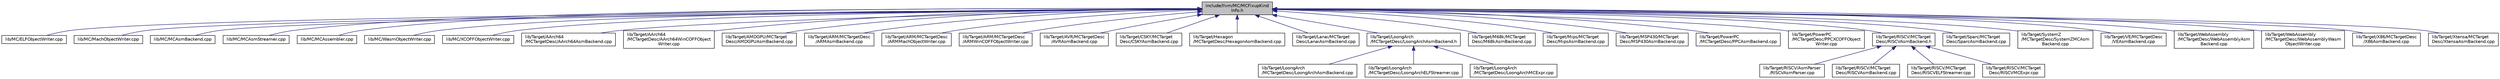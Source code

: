 digraph "include/llvm/MC/MCFixupKindInfo.h"
{
 // LATEX_PDF_SIZE
  bgcolor="transparent";
  edge [fontname="Helvetica",fontsize="10",labelfontname="Helvetica",labelfontsize="10"];
  node [fontname="Helvetica",fontsize="10",shape=record];
  Node1 [label="include/llvm/MC/MCFixupKind\lInfo.h",height=0.2,width=0.4,color="black", fillcolor="grey75", style="filled", fontcolor="black",tooltip=" "];
  Node1 -> Node2 [dir="back",color="midnightblue",fontsize="10",style="solid",fontname="Helvetica"];
  Node2 [label="lib/MC/ELFObjectWriter.cpp",height=0.2,width=0.4,color="black",URL="$ELFObjectWriter_8cpp.html",tooltip=" "];
  Node1 -> Node3 [dir="back",color="midnightblue",fontsize="10",style="solid",fontname="Helvetica"];
  Node3 [label="lib/MC/MachObjectWriter.cpp",height=0.2,width=0.4,color="black",URL="$MachObjectWriter_8cpp.html",tooltip=" "];
  Node1 -> Node4 [dir="back",color="midnightblue",fontsize="10",style="solid",fontname="Helvetica"];
  Node4 [label="lib/MC/MCAsmBackend.cpp",height=0.2,width=0.4,color="black",URL="$MCAsmBackend_8cpp.html",tooltip=" "];
  Node1 -> Node5 [dir="back",color="midnightblue",fontsize="10",style="solid",fontname="Helvetica"];
  Node5 [label="lib/MC/MCAsmStreamer.cpp",height=0.2,width=0.4,color="black",URL="$MCAsmStreamer_8cpp.html",tooltip=" "];
  Node1 -> Node6 [dir="back",color="midnightblue",fontsize="10",style="solid",fontname="Helvetica"];
  Node6 [label="lib/MC/MCAssembler.cpp",height=0.2,width=0.4,color="black",URL="$MCAssembler_8cpp.html",tooltip=" "];
  Node1 -> Node7 [dir="back",color="midnightblue",fontsize="10",style="solid",fontname="Helvetica"];
  Node7 [label="lib/MC/WasmObjectWriter.cpp",height=0.2,width=0.4,color="black",URL="$WasmObjectWriter_8cpp.html",tooltip=" "];
  Node1 -> Node8 [dir="back",color="midnightblue",fontsize="10",style="solid",fontname="Helvetica"];
  Node8 [label="lib/MC/XCOFFObjectWriter.cpp",height=0.2,width=0.4,color="black",URL="$XCOFFObjectWriter_8cpp.html",tooltip=" "];
  Node1 -> Node9 [dir="back",color="midnightblue",fontsize="10",style="solid",fontname="Helvetica"];
  Node9 [label="lib/Target/AArch64\l/MCTargetDesc/AArch64AsmBackend.cpp",height=0.2,width=0.4,color="black",URL="$AArch64AsmBackend_8cpp.html",tooltip=" "];
  Node1 -> Node10 [dir="back",color="midnightblue",fontsize="10",style="solid",fontname="Helvetica"];
  Node10 [label="lib/Target/AArch64\l/MCTargetDesc/AArch64WinCOFFObject\lWriter.cpp",height=0.2,width=0.4,color="black",URL="$AArch64WinCOFFObjectWriter_8cpp.html",tooltip=" "];
  Node1 -> Node11 [dir="back",color="midnightblue",fontsize="10",style="solid",fontname="Helvetica"];
  Node11 [label="lib/Target/AMDGPU/MCTarget\lDesc/AMDGPUAsmBackend.cpp",height=0.2,width=0.4,color="black",URL="$AMDGPUAsmBackend_8cpp.html",tooltip=" "];
  Node1 -> Node12 [dir="back",color="midnightblue",fontsize="10",style="solid",fontname="Helvetica"];
  Node12 [label="lib/Target/ARM/MCTargetDesc\l/ARMAsmBackend.cpp",height=0.2,width=0.4,color="black",URL="$ARMAsmBackend_8cpp.html",tooltip=" "];
  Node1 -> Node13 [dir="back",color="midnightblue",fontsize="10",style="solid",fontname="Helvetica"];
  Node13 [label="lib/Target/ARM/MCTargetDesc\l/ARMMachObjectWriter.cpp",height=0.2,width=0.4,color="black",URL="$ARMMachObjectWriter_8cpp.html",tooltip=" "];
  Node1 -> Node14 [dir="back",color="midnightblue",fontsize="10",style="solid",fontname="Helvetica"];
  Node14 [label="lib/Target/ARM/MCTargetDesc\l/ARMWinCOFFObjectWriter.cpp",height=0.2,width=0.4,color="black",URL="$ARMWinCOFFObjectWriter_8cpp.html",tooltip=" "];
  Node1 -> Node15 [dir="back",color="midnightblue",fontsize="10",style="solid",fontname="Helvetica"];
  Node15 [label="lib/Target/AVR/MCTargetDesc\l/AVRAsmBackend.cpp",height=0.2,width=0.4,color="black",URL="$AVRAsmBackend_8cpp.html",tooltip=" "];
  Node1 -> Node16 [dir="back",color="midnightblue",fontsize="10",style="solid",fontname="Helvetica"];
  Node16 [label="lib/Target/CSKY/MCTarget\lDesc/CSKYAsmBackend.cpp",height=0.2,width=0.4,color="black",URL="$CSKYAsmBackend_8cpp.html",tooltip=" "];
  Node1 -> Node17 [dir="back",color="midnightblue",fontsize="10",style="solid",fontname="Helvetica"];
  Node17 [label="lib/Target/Hexagon\l/MCTargetDesc/HexagonAsmBackend.cpp",height=0.2,width=0.4,color="black",URL="$HexagonAsmBackend_8cpp.html",tooltip=" "];
  Node1 -> Node18 [dir="back",color="midnightblue",fontsize="10",style="solid",fontname="Helvetica"];
  Node18 [label="lib/Target/Lanai/MCTarget\lDesc/LanaiAsmBackend.cpp",height=0.2,width=0.4,color="black",URL="$LanaiAsmBackend_8cpp.html",tooltip=" "];
  Node1 -> Node19 [dir="back",color="midnightblue",fontsize="10",style="solid",fontname="Helvetica"];
  Node19 [label="lib/Target/LoongArch\l/MCTargetDesc/LoongArchAsmBackend.h",height=0.2,width=0.4,color="black",URL="$LoongArchAsmBackend_8h.html",tooltip=" "];
  Node19 -> Node20 [dir="back",color="midnightblue",fontsize="10",style="solid",fontname="Helvetica"];
  Node20 [label="lib/Target/LoongArch\l/MCTargetDesc/LoongArchAsmBackend.cpp",height=0.2,width=0.4,color="black",URL="$LoongArchAsmBackend_8cpp.html",tooltip=" "];
  Node19 -> Node21 [dir="back",color="midnightblue",fontsize="10",style="solid",fontname="Helvetica"];
  Node21 [label="lib/Target/LoongArch\l/MCTargetDesc/LoongArchELFStreamer.cpp",height=0.2,width=0.4,color="black",URL="$LoongArchELFStreamer_8cpp.html",tooltip=" "];
  Node19 -> Node22 [dir="back",color="midnightblue",fontsize="10",style="solid",fontname="Helvetica"];
  Node22 [label="lib/Target/LoongArch\l/MCTargetDesc/LoongArchMCExpr.cpp",height=0.2,width=0.4,color="black",URL="$LoongArchMCExpr_8cpp.html",tooltip=" "];
  Node1 -> Node23 [dir="back",color="midnightblue",fontsize="10",style="solid",fontname="Helvetica"];
  Node23 [label="lib/Target/M68k/MCTarget\lDesc/M68kAsmBackend.cpp",height=0.2,width=0.4,color="black",URL="$M68kAsmBackend_8cpp.html",tooltip=" "];
  Node1 -> Node24 [dir="back",color="midnightblue",fontsize="10",style="solid",fontname="Helvetica"];
  Node24 [label="lib/Target/Mips/MCTarget\lDesc/MipsAsmBackend.cpp",height=0.2,width=0.4,color="black",URL="$MipsAsmBackend_8cpp.html",tooltip=" "];
  Node1 -> Node25 [dir="back",color="midnightblue",fontsize="10",style="solid",fontname="Helvetica"];
  Node25 [label="lib/Target/MSP430/MCTarget\lDesc/MSP430AsmBackend.cpp",height=0.2,width=0.4,color="black",URL="$MSP430AsmBackend_8cpp.html",tooltip=" "];
  Node1 -> Node26 [dir="back",color="midnightblue",fontsize="10",style="solid",fontname="Helvetica"];
  Node26 [label="lib/Target/PowerPC\l/MCTargetDesc/PPCAsmBackend.cpp",height=0.2,width=0.4,color="black",URL="$PPCAsmBackend_8cpp.html",tooltip=" "];
  Node1 -> Node27 [dir="back",color="midnightblue",fontsize="10",style="solid",fontname="Helvetica"];
  Node27 [label="lib/Target/PowerPC\l/MCTargetDesc/PPCXCOFFObject\lWriter.cpp",height=0.2,width=0.4,color="black",URL="$PPCXCOFFObjectWriter_8cpp.html",tooltip=" "];
  Node1 -> Node28 [dir="back",color="midnightblue",fontsize="10",style="solid",fontname="Helvetica"];
  Node28 [label="lib/Target/RISCV/MCTarget\lDesc/RISCVAsmBackend.h",height=0.2,width=0.4,color="black",URL="$RISCVAsmBackend_8h.html",tooltip=" "];
  Node28 -> Node29 [dir="back",color="midnightblue",fontsize="10",style="solid",fontname="Helvetica"];
  Node29 [label="lib/Target/RISCV/AsmParser\l/RISCVAsmParser.cpp",height=0.2,width=0.4,color="black",URL="$RISCVAsmParser_8cpp.html",tooltip=" "];
  Node28 -> Node30 [dir="back",color="midnightblue",fontsize="10",style="solid",fontname="Helvetica"];
  Node30 [label="lib/Target/RISCV/MCTarget\lDesc/RISCVAsmBackend.cpp",height=0.2,width=0.4,color="black",URL="$RISCVAsmBackend_8cpp.html",tooltip=" "];
  Node28 -> Node31 [dir="back",color="midnightblue",fontsize="10",style="solid",fontname="Helvetica"];
  Node31 [label="lib/Target/RISCV/MCTarget\lDesc/RISCVELFStreamer.cpp",height=0.2,width=0.4,color="black",URL="$RISCVELFStreamer_8cpp.html",tooltip=" "];
  Node28 -> Node32 [dir="back",color="midnightblue",fontsize="10",style="solid",fontname="Helvetica"];
  Node32 [label="lib/Target/RISCV/MCTarget\lDesc/RISCVMCExpr.cpp",height=0.2,width=0.4,color="black",URL="$RISCVMCExpr_8cpp.html",tooltip=" "];
  Node1 -> Node33 [dir="back",color="midnightblue",fontsize="10",style="solid",fontname="Helvetica"];
  Node33 [label="lib/Target/Sparc/MCTarget\lDesc/SparcAsmBackend.cpp",height=0.2,width=0.4,color="black",URL="$SparcAsmBackend_8cpp.html",tooltip=" "];
  Node1 -> Node34 [dir="back",color="midnightblue",fontsize="10",style="solid",fontname="Helvetica"];
  Node34 [label="lib/Target/SystemZ\l/MCTargetDesc/SystemZMCAsm\lBackend.cpp",height=0.2,width=0.4,color="black",URL="$SystemZMCAsmBackend_8cpp.html",tooltip=" "];
  Node1 -> Node35 [dir="back",color="midnightblue",fontsize="10",style="solid",fontname="Helvetica"];
  Node35 [label="lib/Target/VE/MCTargetDesc\l/VEAsmBackend.cpp",height=0.2,width=0.4,color="black",URL="$VEAsmBackend_8cpp.html",tooltip=" "];
  Node1 -> Node36 [dir="back",color="midnightblue",fontsize="10",style="solid",fontname="Helvetica"];
  Node36 [label="lib/Target/WebAssembly\l/MCTargetDesc/WebAssemblyAsm\lBackend.cpp",height=0.2,width=0.4,color="black",URL="$WebAssemblyAsmBackend_8cpp.html",tooltip=" "];
  Node1 -> Node37 [dir="back",color="midnightblue",fontsize="10",style="solid",fontname="Helvetica"];
  Node37 [label="lib/Target/WebAssembly\l/MCTargetDesc/WebAssemblyWasm\lObjectWriter.cpp",height=0.2,width=0.4,color="black",URL="$WebAssemblyWasmObjectWriter_8cpp.html",tooltip=" "];
  Node1 -> Node38 [dir="back",color="midnightblue",fontsize="10",style="solid",fontname="Helvetica"];
  Node38 [label="lib/Target/X86/MCTargetDesc\l/X86AsmBackend.cpp",height=0.2,width=0.4,color="black",URL="$X86AsmBackend_8cpp.html",tooltip=" "];
  Node1 -> Node39 [dir="back",color="midnightblue",fontsize="10",style="solid",fontname="Helvetica"];
  Node39 [label="lib/Target/Xtensa/MCTarget\lDesc/XtensaAsmBackend.cpp",height=0.2,width=0.4,color="black",URL="$XtensaAsmBackend_8cpp.html",tooltip=" "];
}
